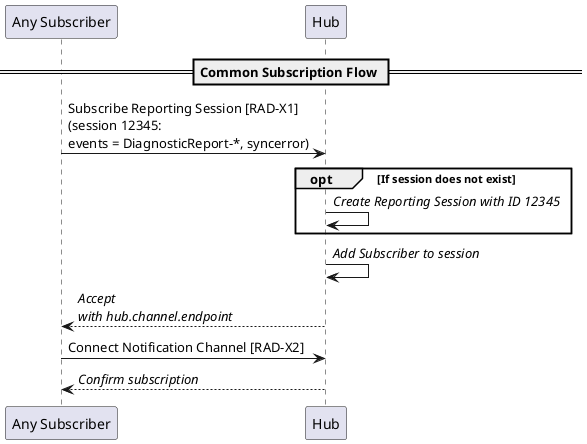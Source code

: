 @startuml

participant "Any Subscriber" as Sub
participant Hub as Hub

== Common Subscription Flow ==

Sub->Hub: Subscribe Reporting Session [RAD-X1]\n(session 12345:\nevents = DiagnosticReport-*, syncerror)

opt If session does not exist
Hub->Hub: //Create Reporting Session with ID 12345//
end

Hub->Hub: //Add Subscriber to session//

Hub-->Sub: //Accept//\n//with hub.channel.endpoint//
Sub->Hub: Connect Notification Channel [RAD-X2]
Hub-->Sub: //Confirm subscription//

@enduml